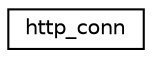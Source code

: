digraph "Graphical Class Hierarchy"
{
  edge [fontname="Helvetica",fontsize="10",labelfontname="Helvetica",labelfontsize="10"];
  node [fontname="Helvetica",fontsize="10",shape=record];
  rankdir="LR";
  Node0 [label="http_conn",height=0.2,width=0.4,color="black", fillcolor="white", style="filled",URL="$structhttp__conn.html"];
}
